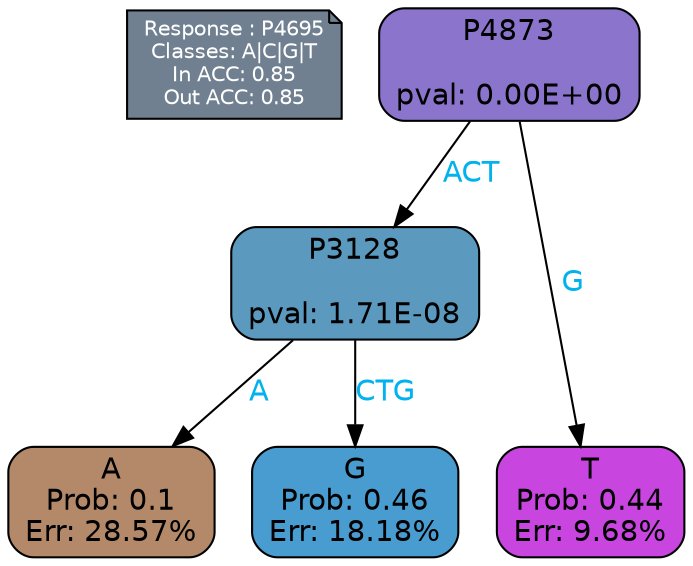 digraph Tree {
node [shape=box, style="filled, rounded", color="black", fontname=helvetica] ;
graph [ranksep=equally, splines=polylines, bgcolor=transparent, dpi=600] ;
edge [fontname=helvetica] ;
LEGEND [label="Response : P4695
Classes: A|C|G|T
In ACC: 0.85
Out ACC: 0.85
",shape=note,align=left,style=filled,fillcolor="slategray",fontcolor="white",fontsize=10];1 [label="P4873

pval: 0.00E+00", fillcolor="#8b74cc"] ;
2 [label="P3128

pval: 1.71E-08", fillcolor="#5b99be"] ;
3 [label="A
Prob: 0.1
Err: 28.57%", fillcolor="#b3896a"] ;
4 [label="G
Prob: 0.46
Err: 18.18%", fillcolor="#499cd0"] ;
5 [label="T
Prob: 0.44
Err: 9.68%", fillcolor="#c845df"] ;
1 -> 2 [label="ACT",fontcolor=deepskyblue2] ;
1 -> 5 [label="G",fontcolor=deepskyblue2] ;
2 -> 3 [label="A",fontcolor=deepskyblue2] ;
2 -> 4 [label="CTG",fontcolor=deepskyblue2] ;
{rank = same; 3;4;5;}{rank = same; LEGEND;1;}}